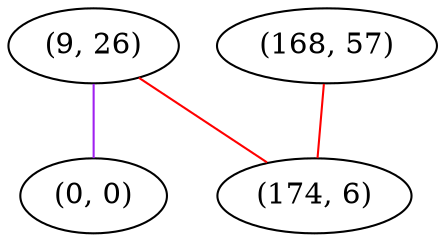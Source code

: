 graph "" {
"(9, 26)";
"(168, 57)";
"(0, 0)";
"(174, 6)";
"(9, 26)" -- "(0, 0)"  [color=purple, key=0, weight=4];
"(9, 26)" -- "(174, 6)"  [color=red, key=0, weight=1];
"(168, 57)" -- "(174, 6)"  [color=red, key=0, weight=1];
}

